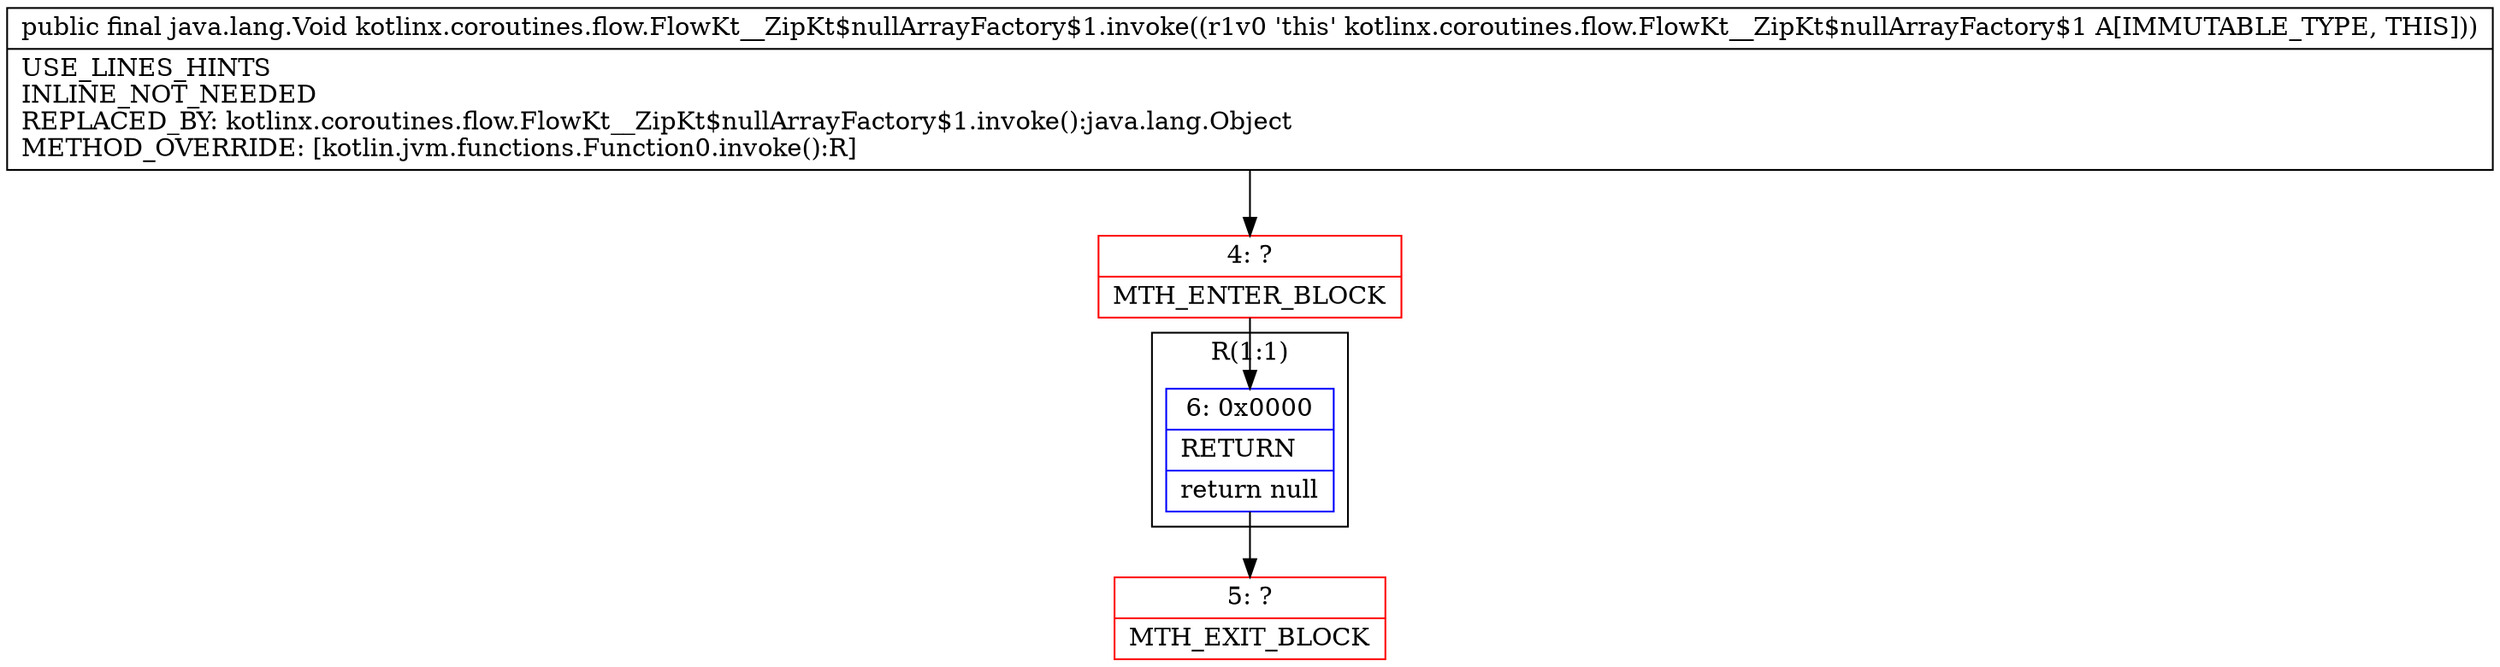 digraph "CFG forkotlinx.coroutines.flow.FlowKt__ZipKt$nullArrayFactory$1.invoke()Ljava\/lang\/Void;" {
subgraph cluster_Region_1668422633 {
label = "R(1:1)";
node [shape=record,color=blue];
Node_6 [shape=record,label="{6\:\ 0x0000|RETURN\l|return null\l}"];
}
Node_4 [shape=record,color=red,label="{4\:\ ?|MTH_ENTER_BLOCK\l}"];
Node_5 [shape=record,color=red,label="{5\:\ ?|MTH_EXIT_BLOCK\l}"];
MethodNode[shape=record,label="{public final java.lang.Void kotlinx.coroutines.flow.FlowKt__ZipKt$nullArrayFactory$1.invoke((r1v0 'this' kotlinx.coroutines.flow.FlowKt__ZipKt$nullArrayFactory$1 A[IMMUTABLE_TYPE, THIS]))  | USE_LINES_HINTS\lINLINE_NOT_NEEDED\lREPLACED_BY: kotlinx.coroutines.flow.FlowKt__ZipKt$nullArrayFactory$1.invoke():java.lang.Object\lMETHOD_OVERRIDE: [kotlin.jvm.functions.Function0.invoke():R]\l}"];
MethodNode -> Node_4;Node_6 -> Node_5;
Node_4 -> Node_6;
}

